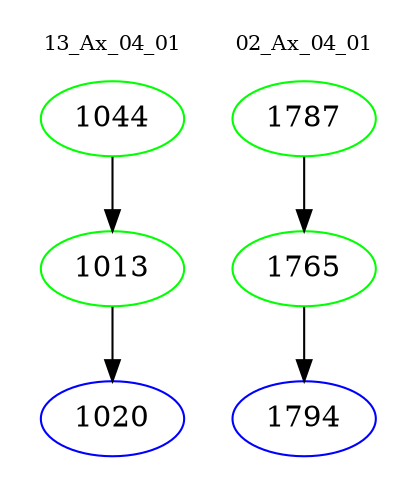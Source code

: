digraph{
subgraph cluster_0 {
color = white
label = "13_Ax_04_01";
fontsize=10;
T0_1044 [label="1044", color="green"]
T0_1044 -> T0_1013 [color="black"]
T0_1013 [label="1013", color="green"]
T0_1013 -> T0_1020 [color="black"]
T0_1020 [label="1020", color="blue"]
}
subgraph cluster_1 {
color = white
label = "02_Ax_04_01";
fontsize=10;
T1_1787 [label="1787", color="green"]
T1_1787 -> T1_1765 [color="black"]
T1_1765 [label="1765", color="green"]
T1_1765 -> T1_1794 [color="black"]
T1_1794 [label="1794", color="blue"]
}
}
